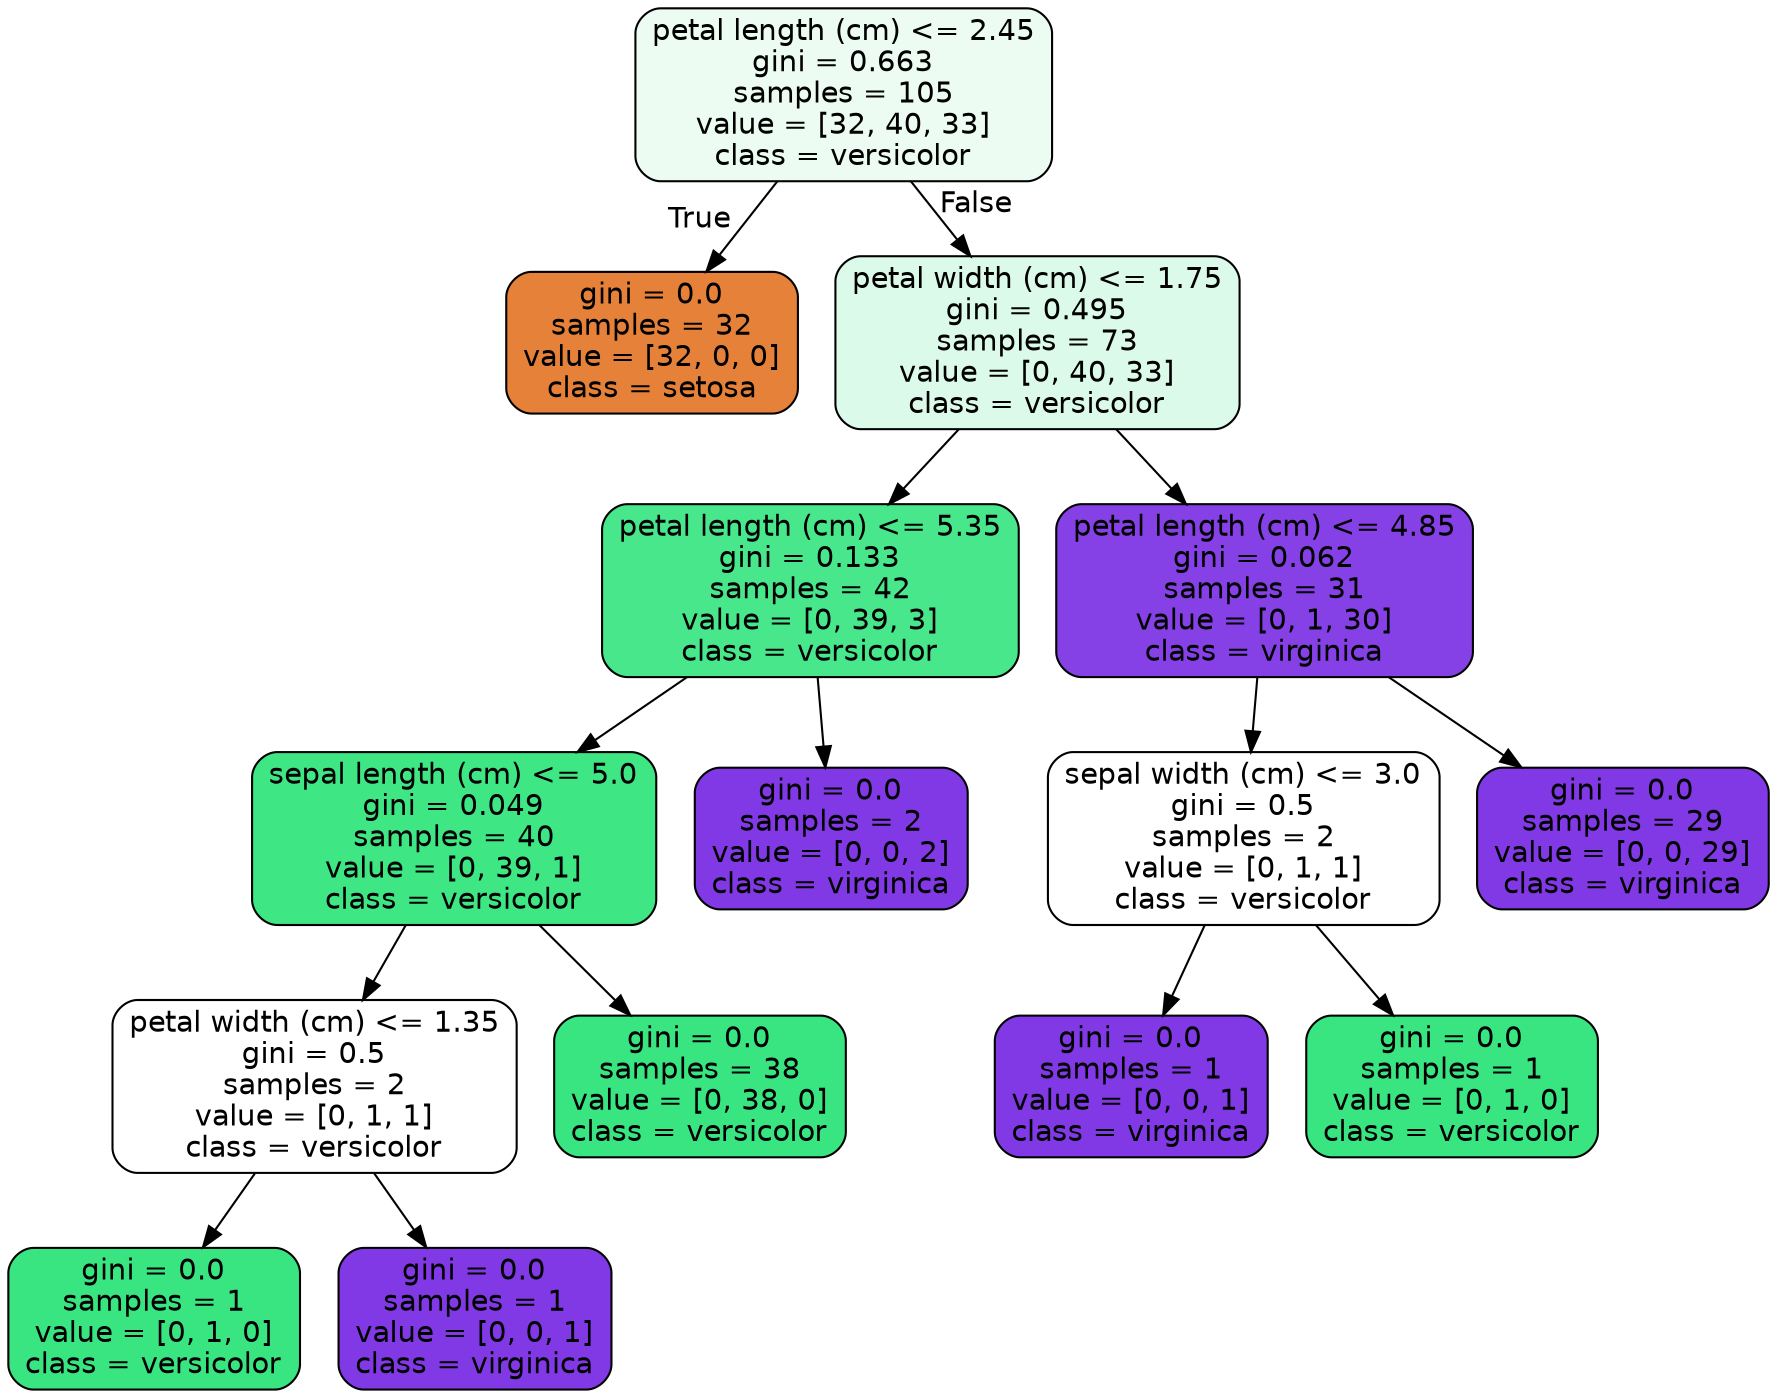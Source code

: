 digraph Tree {
node [shape=box, style="filled, rounded", color="black", fontname="helvetica"] ;
edge [fontname="helvetica"] ;
0 [label="petal length (cm) <= 2.45\ngini = 0.663\nsamples = 105\nvalue = [32, 40, 33]\nclass = versicolor", fillcolor="#ecfcf3"] ;
1 [label="gini = 0.0\nsamples = 32\nvalue = [32, 0, 0]\nclass = setosa", fillcolor="#e58139"] ;
0 -> 1 [labeldistance=2.5, labelangle=45, headlabel="True"] ;
2 [label="petal width (cm) <= 1.75\ngini = 0.495\nsamples = 73\nvalue = [0, 40, 33]\nclass = versicolor", fillcolor="#dcfae9"] ;
0 -> 2 [labeldistance=2.5, labelangle=-45, headlabel="False"] ;
3 [label="petal length (cm) <= 5.35\ngini = 0.133\nsamples = 42\nvalue = [0, 39, 3]\nclass = versicolor", fillcolor="#48e78b"] ;
2 -> 3 ;
4 [label="sepal length (cm) <= 5.0\ngini = 0.049\nsamples = 40\nvalue = [0, 39, 1]\nclass = versicolor", fillcolor="#3ee684"] ;
3 -> 4 ;
5 [label="petal width (cm) <= 1.35\ngini = 0.5\nsamples = 2\nvalue = [0, 1, 1]\nclass = versicolor", fillcolor="#ffffff"] ;
4 -> 5 ;
6 [label="gini = 0.0\nsamples = 1\nvalue = [0, 1, 0]\nclass = versicolor", fillcolor="#39e581"] ;
5 -> 6 ;
7 [label="gini = 0.0\nsamples = 1\nvalue = [0, 0, 1]\nclass = virginica", fillcolor="#8139e5"] ;
5 -> 7 ;
8 [label="gini = 0.0\nsamples = 38\nvalue = [0, 38, 0]\nclass = versicolor", fillcolor="#39e581"] ;
4 -> 8 ;
9 [label="gini = 0.0\nsamples = 2\nvalue = [0, 0, 2]\nclass = virginica", fillcolor="#8139e5"] ;
3 -> 9 ;
10 [label="petal length (cm) <= 4.85\ngini = 0.062\nsamples = 31\nvalue = [0, 1, 30]\nclass = virginica", fillcolor="#8540e6"] ;
2 -> 10 ;
11 [label="sepal width (cm) <= 3.0\ngini = 0.5\nsamples = 2\nvalue = [0, 1, 1]\nclass = versicolor", fillcolor="#ffffff"] ;
10 -> 11 ;
12 [label="gini = 0.0\nsamples = 1\nvalue = [0, 0, 1]\nclass = virginica", fillcolor="#8139e5"] ;
11 -> 12 ;
13 [label="gini = 0.0\nsamples = 1\nvalue = [0, 1, 0]\nclass = versicolor", fillcolor="#39e581"] ;
11 -> 13 ;
14 [label="gini = 0.0\nsamples = 29\nvalue = [0, 0, 29]\nclass = virginica", fillcolor="#8139e5"] ;
10 -> 14 ;
}
